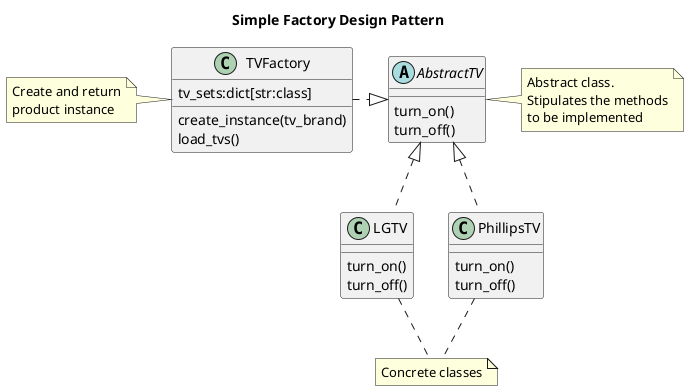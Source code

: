 @startuml
'https://plantuml.com/class-diagram

title Simple Factory Design Pattern

abstract class AbstractTV {
    turn_on()
    turn_off()
}

class TVFactory {
    tv_sets:dict[str:class]
    create_instance(tv_brand)
    load_tvs()
}

class LGTV {
    turn_on()
    turn_off()
}

class PhillipsTV {
    turn_on()
    turn_off()
}

note left of TVFactory: Create and return\nproduct instance
note right of AbstractTV: Abstract class.\nStipulates the methods\nto be implemented
note "Concrete classes" as N1

LGTV .up.|> AbstractTV
PhillipsTV .up.|> AbstractTV
TVFactory .right.|> AbstractTV
PhillipsTV .. N1
LGTV .. N1

@enduml